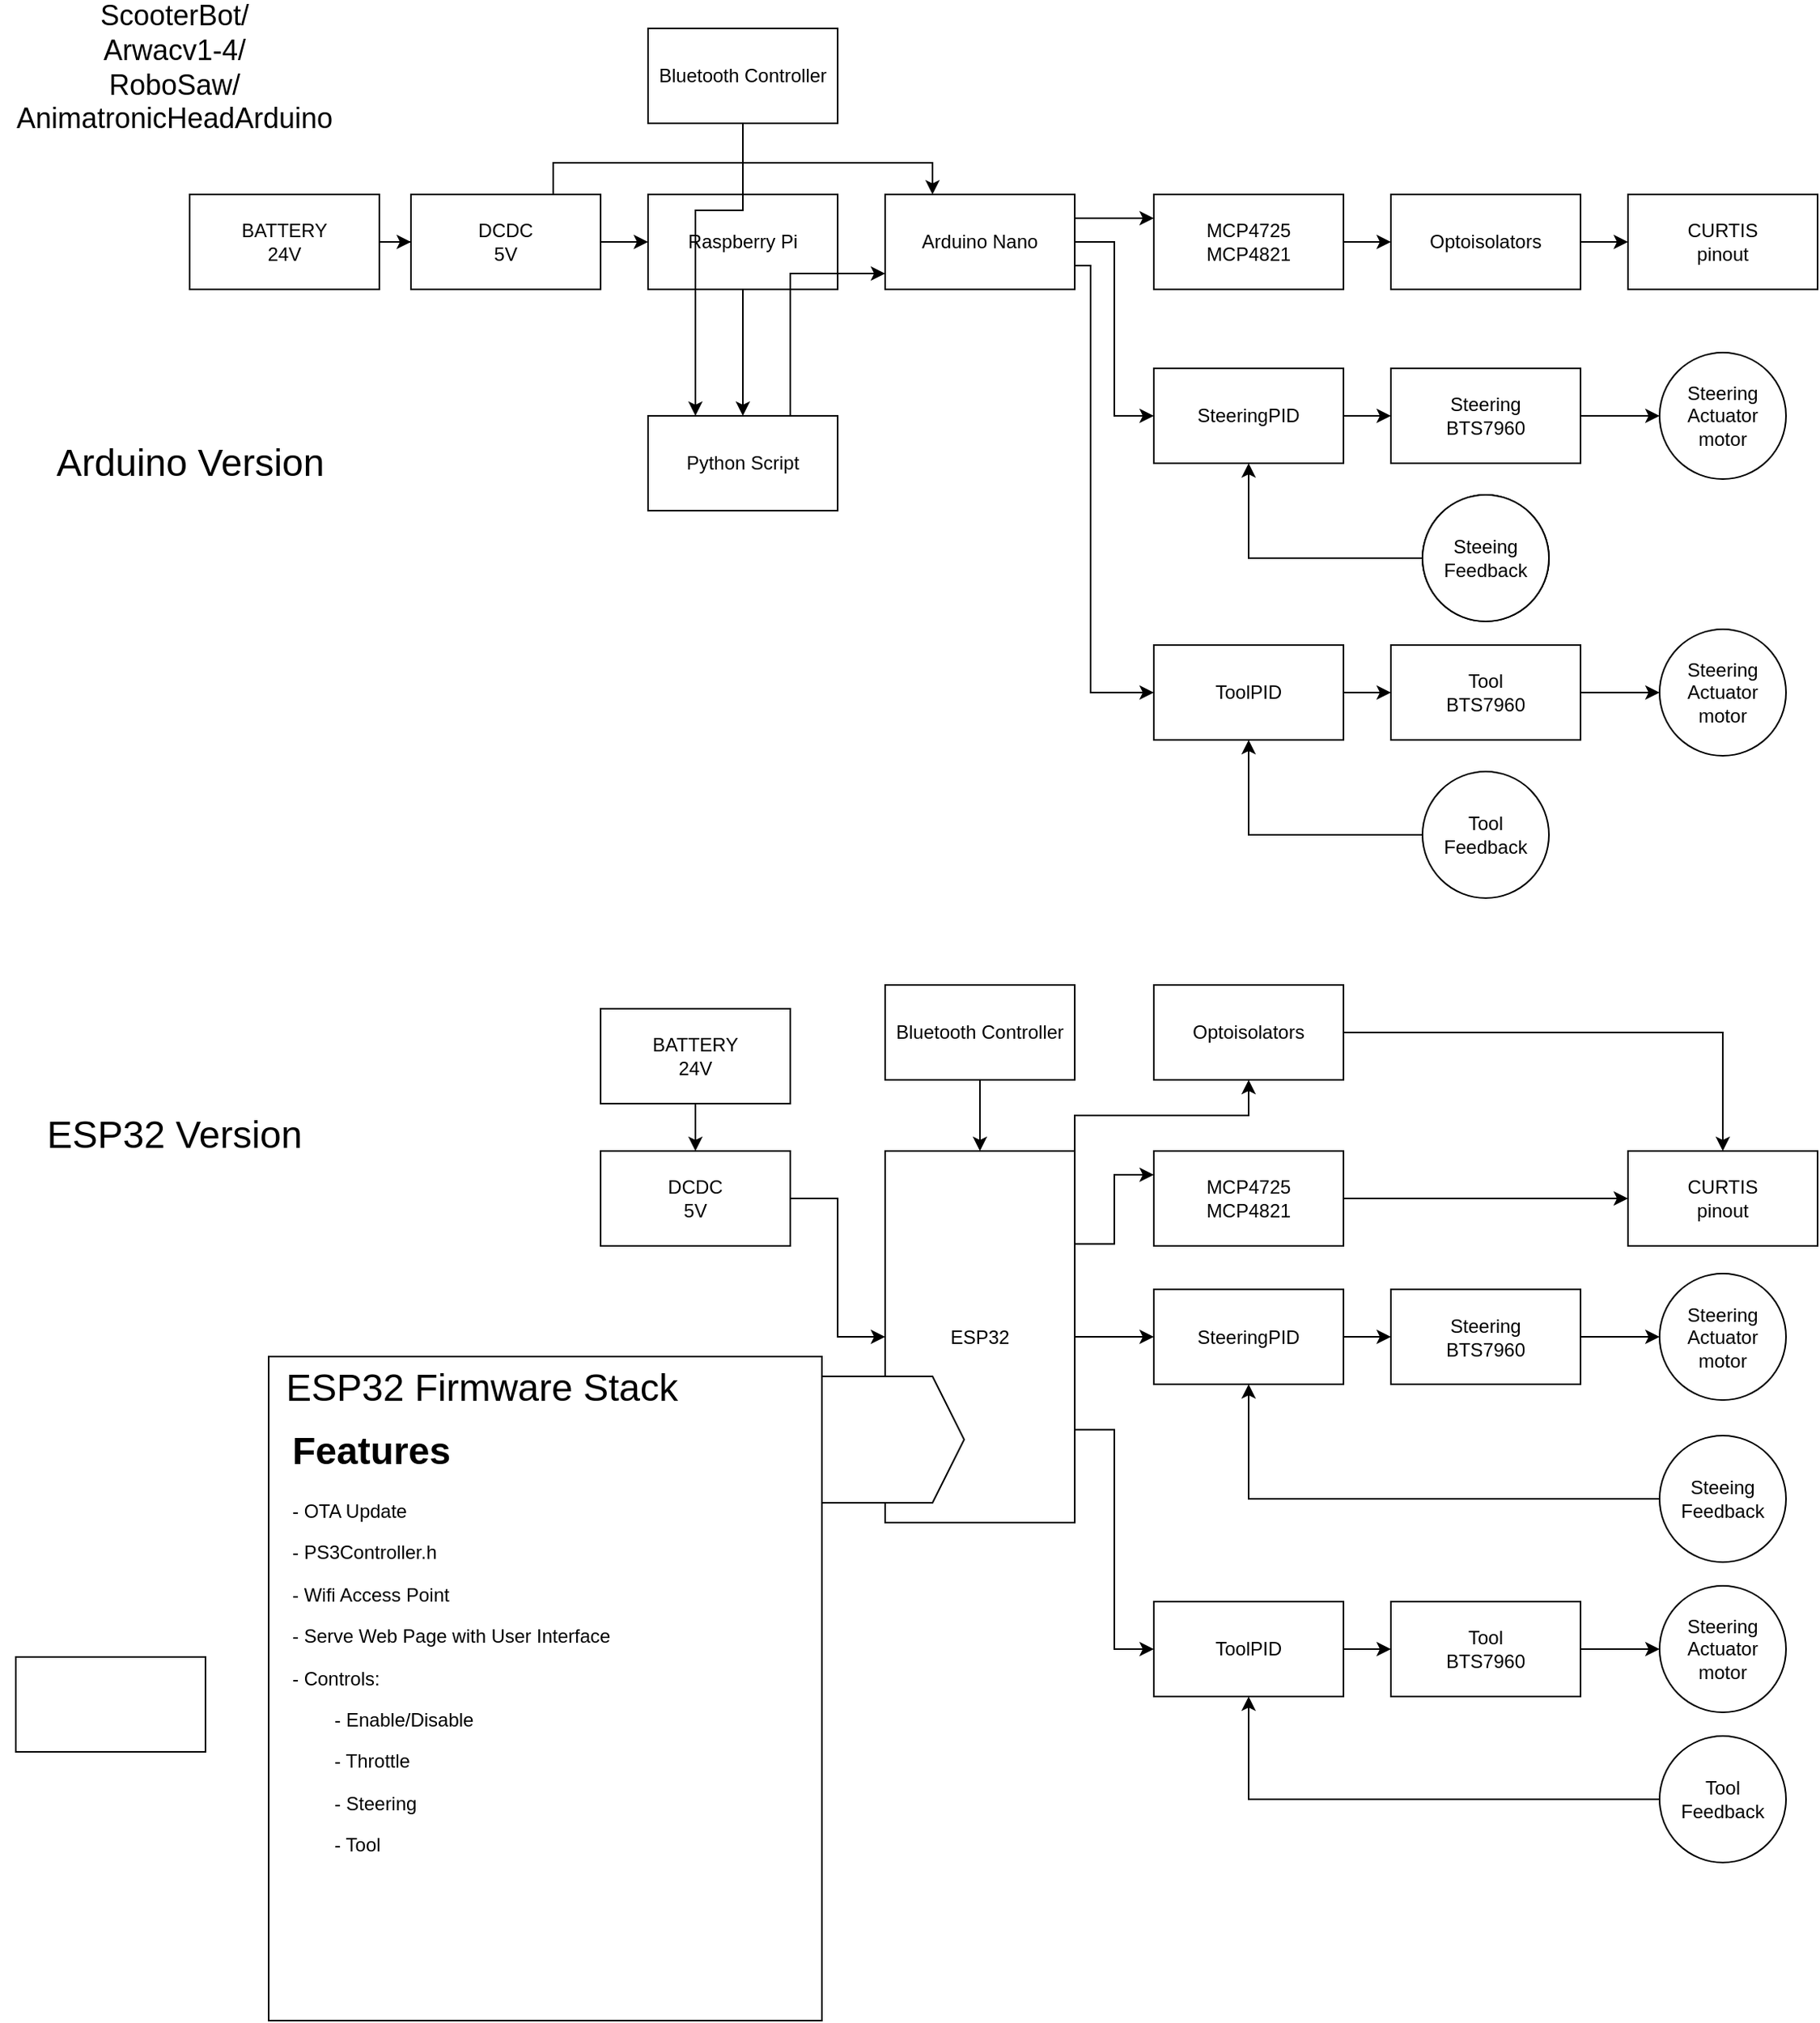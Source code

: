 <mxfile version="16.5.1" type="device"><diagram id="cDILfYpBFHD2wuZpUkf3" name="Page-1"><mxGraphModel dx="2664" dy="1442" grid="1" gridSize="10" guides="1" tooltips="1" connect="1" arrows="1" fold="1" page="1" pageScale="1" pageWidth="827" pageHeight="1169" math="0" shadow="0"><root><mxCell id="0"/><mxCell id="1" parent="0"/><mxCell id="ZS4Yr3b1sY5v8P41Pc4C-11" style="edgeStyle=orthogonalEdgeStyle;rounded=0;orthogonalLoop=1;jettySize=auto;html=1;exitX=1;exitY=0.25;exitDx=0;exitDy=0;entryX=0;entryY=0.25;entryDx=0;entryDy=0;" parent="1" source="ZS4Yr3b1sY5v8P41Pc4C-1" target="ZS4Yr3b1sY5v8P41Pc4C-9" edge="1"><mxGeometry relative="1" as="geometry"/></mxCell><mxCell id="ZS4Yr3b1sY5v8P41Pc4C-14" style="edgeStyle=orthogonalEdgeStyle;rounded=0;orthogonalLoop=1;jettySize=auto;html=1;exitX=1;exitY=0.5;exitDx=0;exitDy=0;entryX=0;entryY=0.5;entryDx=0;entryDy=0;" parent="1" source="ZS4Yr3b1sY5v8P41Pc4C-1" target="ZS4Yr3b1sY5v8P41Pc4C-4" edge="1"><mxGeometry relative="1" as="geometry"/></mxCell><mxCell id="ZS4Yr3b1sY5v8P41Pc4C-15" style="edgeStyle=orthogonalEdgeStyle;rounded=0;orthogonalLoop=1;jettySize=auto;html=1;exitX=1;exitY=0.75;exitDx=0;exitDy=0;entryX=0;entryY=0.5;entryDx=0;entryDy=0;" parent="1" source="ZS4Yr3b1sY5v8P41Pc4C-1" target="ZS4Yr3b1sY5v8P41Pc4C-7" edge="1"><mxGeometry relative="1" as="geometry"><Array as="points"><mxPoint x="-20" y="260"/><mxPoint x="-20" y="530"/></Array></mxGeometry></mxCell><mxCell id="ZS4Yr3b1sY5v8P41Pc4C-1" value="Arduino Nano" style="rounded=0;whiteSpace=wrap;html=1;" parent="1" vertex="1"><mxGeometry x="-150" y="215" width="120" height="60" as="geometry"/></mxCell><mxCell id="ZS4Yr3b1sY5v8P41Pc4C-18" style="edgeStyle=orthogonalEdgeStyle;rounded=0;orthogonalLoop=1;jettySize=auto;html=1;exitX=1;exitY=0.5;exitDx=0;exitDy=0;" parent="1" source="ZS4Yr3b1sY5v8P41Pc4C-2" target="ZS4Yr3b1sY5v8P41Pc4C-17" edge="1"><mxGeometry relative="1" as="geometry"/></mxCell><mxCell id="ZS4Yr3b1sY5v8P41Pc4C-2" value="Steering&lt;br&gt;BTS7960" style="rounded=0;whiteSpace=wrap;html=1;" parent="1" vertex="1"><mxGeometry x="170" y="325" width="120" height="60" as="geometry"/></mxCell><mxCell id="ZS4Yr3b1sY5v8P41Pc4C-23" style="edgeStyle=orthogonalEdgeStyle;rounded=0;orthogonalLoop=1;jettySize=auto;html=1;exitX=1;exitY=0.5;exitDx=0;exitDy=0;" parent="1" source="ZS4Yr3b1sY5v8P41Pc4C-3" target="ZS4Yr3b1sY5v8P41Pc4C-22" edge="1"><mxGeometry relative="1" as="geometry"/></mxCell><mxCell id="ZS4Yr3b1sY5v8P41Pc4C-3" value="Tool&lt;br&gt;BTS7960" style="rounded=0;whiteSpace=wrap;html=1;" parent="1" vertex="1"><mxGeometry x="170" y="500" width="120" height="60" as="geometry"/></mxCell><mxCell id="ZS4Yr3b1sY5v8P41Pc4C-16" style="edgeStyle=orthogonalEdgeStyle;rounded=0;orthogonalLoop=1;jettySize=auto;html=1;exitX=1;exitY=0.5;exitDx=0;exitDy=0;entryX=0;entryY=0.5;entryDx=0;entryDy=0;" parent="1" source="ZS4Yr3b1sY5v8P41Pc4C-4" target="ZS4Yr3b1sY5v8P41Pc4C-2" edge="1"><mxGeometry relative="1" as="geometry"/></mxCell><mxCell id="ZS4Yr3b1sY5v8P41Pc4C-4" value="SteeringPID" style="rounded=0;whiteSpace=wrap;html=1;" parent="1" vertex="1"><mxGeometry x="20" y="325" width="120" height="60" as="geometry"/></mxCell><mxCell id="ZS4Yr3b1sY5v8P41Pc4C-5" value="Steeing Feedback&lt;br&gt;" style="ellipse;whiteSpace=wrap;html=1;aspect=fixed;" parent="1" vertex="1"><mxGeometry x="190" y="405" width="80" height="80" as="geometry"/></mxCell><mxCell id="ZS4Yr3b1sY5v8P41Pc4C-19" style="edgeStyle=orthogonalEdgeStyle;rounded=0;orthogonalLoop=1;jettySize=auto;html=1;exitX=0;exitY=0.5;exitDx=0;exitDy=0;entryX=0.5;entryY=1;entryDx=0;entryDy=0;" parent="1" source="ZS4Yr3b1sY5v8P41Pc4C-6" target="ZS4Yr3b1sY5v8P41Pc4C-4" edge="1"><mxGeometry relative="1" as="geometry"/></mxCell><mxCell id="ZS4Yr3b1sY5v8P41Pc4C-6" value="Steeing Feedback&lt;br&gt;" style="ellipse;whiteSpace=wrap;html=1;aspect=fixed;" parent="1" vertex="1"><mxGeometry x="190" y="405" width="80" height="80" as="geometry"/></mxCell><mxCell id="ZS4Yr3b1sY5v8P41Pc4C-21" style="edgeStyle=orthogonalEdgeStyle;rounded=0;orthogonalLoop=1;jettySize=auto;html=1;exitX=1;exitY=0.5;exitDx=0;exitDy=0;entryX=0;entryY=0.5;entryDx=0;entryDy=0;" parent="1" source="ZS4Yr3b1sY5v8P41Pc4C-7" target="ZS4Yr3b1sY5v8P41Pc4C-3" edge="1"><mxGeometry relative="1" as="geometry"/></mxCell><mxCell id="ZS4Yr3b1sY5v8P41Pc4C-7" value="ToolPID" style="rounded=0;whiteSpace=wrap;html=1;" parent="1" vertex="1"><mxGeometry x="20" y="500" width="120" height="60" as="geometry"/></mxCell><mxCell id="ZS4Yr3b1sY5v8P41Pc4C-20" style="edgeStyle=orthogonalEdgeStyle;rounded=0;orthogonalLoop=1;jettySize=auto;html=1;exitX=0;exitY=0.5;exitDx=0;exitDy=0;entryX=0.5;entryY=1;entryDx=0;entryDy=0;" parent="1" source="ZS4Yr3b1sY5v8P41Pc4C-8" target="ZS4Yr3b1sY5v8P41Pc4C-7" edge="1"><mxGeometry relative="1" as="geometry"/></mxCell><mxCell id="ZS4Yr3b1sY5v8P41Pc4C-8" value="Tool Feedback" style="ellipse;whiteSpace=wrap;html=1;aspect=fixed;" parent="1" vertex="1"><mxGeometry x="190" y="580" width="80" height="80" as="geometry"/></mxCell><mxCell id="ZS4Yr3b1sY5v8P41Pc4C-12" style="edgeStyle=orthogonalEdgeStyle;rounded=0;orthogonalLoop=1;jettySize=auto;html=1;exitX=1;exitY=0.5;exitDx=0;exitDy=0;entryX=0;entryY=0.5;entryDx=0;entryDy=0;" parent="1" source="ZS4Yr3b1sY5v8P41Pc4C-9" target="ZS4Yr3b1sY5v8P41Pc4C-10" edge="1"><mxGeometry relative="1" as="geometry"/></mxCell><mxCell id="ZS4Yr3b1sY5v8P41Pc4C-9" value="MCP4725&lt;br&gt;MCP4821" style="rounded=0;whiteSpace=wrap;html=1;" parent="1" vertex="1"><mxGeometry x="20" y="215" width="120" height="60" as="geometry"/></mxCell><mxCell id="ZS4Yr3b1sY5v8P41Pc4C-24" style="edgeStyle=orthogonalEdgeStyle;rounded=0;orthogonalLoop=1;jettySize=auto;html=1;exitX=1;exitY=0.5;exitDx=0;exitDy=0;" parent="1" source="ZS4Yr3b1sY5v8P41Pc4C-10" target="ZS4Yr3b1sY5v8P41Pc4C-13" edge="1"><mxGeometry relative="1" as="geometry"/></mxCell><mxCell id="ZS4Yr3b1sY5v8P41Pc4C-10" value="Optoisolators" style="rounded=0;whiteSpace=wrap;html=1;" parent="1" vertex="1"><mxGeometry x="170" y="215" width="120" height="60" as="geometry"/></mxCell><mxCell id="ZS4Yr3b1sY5v8P41Pc4C-13" value="CURTIS&lt;br&gt;pinout" style="rounded=0;whiteSpace=wrap;html=1;" parent="1" vertex="1"><mxGeometry x="320" y="215" width="120" height="60" as="geometry"/></mxCell><mxCell id="ZS4Yr3b1sY5v8P41Pc4C-17" value="Steering&lt;br&gt;Actuator&lt;br&gt;motor" style="ellipse;whiteSpace=wrap;html=1;aspect=fixed;" parent="1" vertex="1"><mxGeometry x="340" y="315" width="80" height="80" as="geometry"/></mxCell><mxCell id="ZS4Yr3b1sY5v8P41Pc4C-22" value="Steering&lt;br&gt;Actuator&lt;br&gt;motor" style="ellipse;whiteSpace=wrap;html=1;aspect=fixed;" parent="1" vertex="1"><mxGeometry x="340" y="490" width="80" height="80" as="geometry"/></mxCell><mxCell id="ZS4Yr3b1sY5v8P41Pc4C-29" value="" style="edgeStyle=orthogonalEdgeStyle;rounded=0;orthogonalLoop=1;jettySize=auto;html=1;" parent="1" source="ZS4Yr3b1sY5v8P41Pc4C-25" target="ZS4Yr3b1sY5v8P41Pc4C-28" edge="1"><mxGeometry relative="1" as="geometry"/></mxCell><mxCell id="ZS4Yr3b1sY5v8P41Pc4C-25" value="Raspberry Pi" style="rounded=0;whiteSpace=wrap;html=1;" parent="1" vertex="1"><mxGeometry x="-300" y="215" width="120" height="60" as="geometry"/></mxCell><mxCell id="ZS4Yr3b1sY5v8P41Pc4C-35" style="edgeStyle=orthogonalEdgeStyle;rounded=0;orthogonalLoop=1;jettySize=auto;html=1;exitX=1;exitY=0.5;exitDx=0;exitDy=0;entryX=0;entryY=0.5;entryDx=0;entryDy=0;" parent="1" source="ZS4Yr3b1sY5v8P41Pc4C-26" target="ZS4Yr3b1sY5v8P41Pc4C-25" edge="1"><mxGeometry relative="1" as="geometry"/></mxCell><mxCell id="ZS4Yr3b1sY5v8P41Pc4C-36" style="edgeStyle=orthogonalEdgeStyle;rounded=0;orthogonalLoop=1;jettySize=auto;html=1;exitX=0.75;exitY=0;exitDx=0;exitDy=0;entryX=0.25;entryY=0;entryDx=0;entryDy=0;" parent="1" source="ZS4Yr3b1sY5v8P41Pc4C-26" target="ZS4Yr3b1sY5v8P41Pc4C-1" edge="1"><mxGeometry relative="1" as="geometry"/></mxCell><mxCell id="ZS4Yr3b1sY5v8P41Pc4C-26" value="DCDC&lt;br&gt;5V&lt;br&gt;" style="rounded=0;whiteSpace=wrap;html=1;" parent="1" vertex="1"><mxGeometry x="-450" y="215" width="120" height="60" as="geometry"/></mxCell><mxCell id="ZS4Yr3b1sY5v8P41Pc4C-34" style="edgeStyle=orthogonalEdgeStyle;rounded=0;orthogonalLoop=1;jettySize=auto;html=1;exitX=1;exitY=0.5;exitDx=0;exitDy=0;" parent="1" source="ZS4Yr3b1sY5v8P41Pc4C-27" target="ZS4Yr3b1sY5v8P41Pc4C-26" edge="1"><mxGeometry relative="1" as="geometry"/></mxCell><mxCell id="ZS4Yr3b1sY5v8P41Pc4C-27" value="BATTERY&lt;br&gt;24V" style="rounded=0;whiteSpace=wrap;html=1;" parent="1" vertex="1"><mxGeometry x="-590" y="215" width="120" height="60" as="geometry"/></mxCell><mxCell id="ZS4Yr3b1sY5v8P41Pc4C-30" style="edgeStyle=orthogonalEdgeStyle;rounded=0;orthogonalLoop=1;jettySize=auto;html=1;exitX=0.75;exitY=0;exitDx=0;exitDy=0;" parent="1" source="ZS4Yr3b1sY5v8P41Pc4C-28" edge="1"><mxGeometry relative="1" as="geometry"><mxPoint x="-150" y="265" as="targetPoint"/><Array as="points"><mxPoint x="-210" y="265"/><mxPoint x="-150" y="265"/></Array></mxGeometry></mxCell><mxCell id="ZS4Yr3b1sY5v8P41Pc4C-28" value="Python Script" style="rounded=0;whiteSpace=wrap;html=1;" parent="1" vertex="1"><mxGeometry x="-300" y="355" width="120" height="60" as="geometry"/></mxCell><mxCell id="ZS4Yr3b1sY5v8P41Pc4C-33" style="edgeStyle=orthogonalEdgeStyle;rounded=0;orthogonalLoop=1;jettySize=auto;html=1;exitX=0.5;exitY=1;exitDx=0;exitDy=0;entryX=0.25;entryY=0;entryDx=0;entryDy=0;" parent="1" source="ZS4Yr3b1sY5v8P41Pc4C-31" target="ZS4Yr3b1sY5v8P41Pc4C-28" edge="1"><mxGeometry relative="1" as="geometry"><Array as="points"><mxPoint x="-240" y="225"/><mxPoint x="-270" y="225"/></Array></mxGeometry></mxCell><mxCell id="ZS4Yr3b1sY5v8P41Pc4C-31" value="Bluetooth Controller" style="rounded=0;whiteSpace=wrap;html=1;" parent="1" vertex="1"><mxGeometry x="-300" y="110" width="120" height="60" as="geometry"/></mxCell><mxCell id="yRX6ZVYN-jwvLQXz7Bh--1" value="&lt;font style=&quot;font-size: 18px&quot;&gt;ScooterBot/&lt;br&gt;Arwacv1-4/&lt;br&gt;RoboSaw/&lt;br&gt;AnimatronicHeadArduino&lt;/font&gt;" style="text;html=1;resizable=0;autosize=1;align=center;verticalAlign=middle;points=[];fillColor=none;strokeColor=none;rounded=0;" parent="1" vertex="1"><mxGeometry x="-710" y="100" width="220" height="70" as="geometry"/></mxCell><mxCell id="yRX6ZVYN-jwvLQXz7Bh--3" value="&lt;font style=&quot;font-size: 24px&quot;&gt;Arduino Version&lt;/font&gt;" style="text;html=1;resizable=0;autosize=1;align=center;verticalAlign=middle;points=[];fillColor=none;strokeColor=none;rounded=0;fontSize=18;" parent="1" vertex="1"><mxGeometry x="-680" y="370" width="180" height="30" as="geometry"/></mxCell><mxCell id="yRX6ZVYN-jwvLQXz7Bh--4" value="&lt;font style=&quot;font-size: 24px&quot;&gt;ESP32 Version&lt;/font&gt;" style="text;html=1;resizable=0;autosize=1;align=center;verticalAlign=middle;points=[];fillColor=none;strokeColor=none;rounded=0;fontSize=18;" parent="1" vertex="1"><mxGeometry x="-690" y="795" width="180" height="30" as="geometry"/></mxCell><mxCell id="yRX6ZVYN-jwvLQXz7Bh--5" style="edgeStyle=orthogonalEdgeStyle;rounded=0;orthogonalLoop=1;jettySize=auto;html=1;exitX=1;exitY=0.25;exitDx=0;exitDy=0;entryX=0;entryY=0.25;entryDx=0;entryDy=0;" parent="1" source="yRX6ZVYN-jwvLQXz7Bh--8" target="yRX6ZVYN-jwvLQXz7Bh--23" edge="1"><mxGeometry relative="1" as="geometry"/></mxCell><mxCell id="yRX6ZVYN-jwvLQXz7Bh--6" style="edgeStyle=orthogonalEdgeStyle;rounded=0;orthogonalLoop=1;jettySize=auto;html=1;exitX=1;exitY=0.5;exitDx=0;exitDy=0;entryX=0;entryY=0.5;entryDx=0;entryDy=0;" parent="1" source="yRX6ZVYN-jwvLQXz7Bh--8" target="yRX6ZVYN-jwvLQXz7Bh--14" edge="1"><mxGeometry relative="1" as="geometry"/></mxCell><mxCell id="yRX6ZVYN-jwvLQXz7Bh--35" style="edgeStyle=orthogonalEdgeStyle;rounded=0;orthogonalLoop=1;jettySize=auto;html=1;exitX=1;exitY=0;exitDx=0;exitDy=0;fontSize=24;" parent="1" source="yRX6ZVYN-jwvLQXz7Bh--8" target="yRX6ZVYN-jwvLQXz7Bh--25" edge="1"><mxGeometry relative="1" as="geometry"/></mxCell><mxCell id="yRX6ZVYN-jwvLQXz7Bh--38" style="edgeStyle=orthogonalEdgeStyle;rounded=0;orthogonalLoop=1;jettySize=auto;html=1;exitX=1;exitY=0.75;exitDx=0;exitDy=0;entryX=0;entryY=0.5;entryDx=0;entryDy=0;fontSize=24;" parent="1" source="yRX6ZVYN-jwvLQXz7Bh--8" target="yRX6ZVYN-jwvLQXz7Bh--19" edge="1"><mxGeometry relative="1" as="geometry"/></mxCell><mxCell id="yRX6ZVYN-jwvLQXz7Bh--8" value="ESP32" style="rounded=0;whiteSpace=wrap;html=1;" parent="1" vertex="1"><mxGeometry x="-150" y="820" width="120" height="235" as="geometry"/></mxCell><mxCell id="yRX6ZVYN-jwvLQXz7Bh--9" style="edgeStyle=orthogonalEdgeStyle;rounded=0;orthogonalLoop=1;jettySize=auto;html=1;exitX=1;exitY=0.5;exitDx=0;exitDy=0;" parent="1" source="yRX6ZVYN-jwvLQXz7Bh--10" target="yRX6ZVYN-jwvLQXz7Bh--27" edge="1"><mxGeometry relative="1" as="geometry"/></mxCell><mxCell id="yRX6ZVYN-jwvLQXz7Bh--10" value="Steering&lt;br&gt;BTS7960" style="rounded=0;whiteSpace=wrap;html=1;" parent="1" vertex="1"><mxGeometry x="170" y="907.5" width="120" height="60" as="geometry"/></mxCell><mxCell id="yRX6ZVYN-jwvLQXz7Bh--11" style="edgeStyle=orthogonalEdgeStyle;rounded=0;orthogonalLoop=1;jettySize=auto;html=1;exitX=1;exitY=0.5;exitDx=0;exitDy=0;" parent="1" source="yRX6ZVYN-jwvLQXz7Bh--12" target="yRX6ZVYN-jwvLQXz7Bh--28" edge="1"><mxGeometry relative="1" as="geometry"/></mxCell><mxCell id="yRX6ZVYN-jwvLQXz7Bh--12" value="Tool&lt;br&gt;BTS7960" style="rounded=0;whiteSpace=wrap;html=1;" parent="1" vertex="1"><mxGeometry x="170" y="1105" width="120" height="60" as="geometry"/></mxCell><mxCell id="yRX6ZVYN-jwvLQXz7Bh--13" style="edgeStyle=orthogonalEdgeStyle;rounded=0;orthogonalLoop=1;jettySize=auto;html=1;exitX=1;exitY=0.5;exitDx=0;exitDy=0;entryX=0;entryY=0.5;entryDx=0;entryDy=0;" parent="1" source="yRX6ZVYN-jwvLQXz7Bh--14" target="yRX6ZVYN-jwvLQXz7Bh--10" edge="1"><mxGeometry relative="1" as="geometry"/></mxCell><mxCell id="yRX6ZVYN-jwvLQXz7Bh--14" value="SteeringPID" style="rounded=0;whiteSpace=wrap;html=1;" parent="1" vertex="1"><mxGeometry x="20" y="907.5" width="120" height="60" as="geometry"/></mxCell><mxCell id="yRX6ZVYN-jwvLQXz7Bh--16" style="edgeStyle=orthogonalEdgeStyle;rounded=0;orthogonalLoop=1;jettySize=auto;html=1;exitX=0;exitY=0.5;exitDx=0;exitDy=0;entryX=0.5;entryY=1;entryDx=0;entryDy=0;" parent="1" source="yRX6ZVYN-jwvLQXz7Bh--17" target="yRX6ZVYN-jwvLQXz7Bh--14" edge="1"><mxGeometry relative="1" as="geometry"/></mxCell><mxCell id="yRX6ZVYN-jwvLQXz7Bh--17" value="Steeing Feedback&lt;br&gt;" style="ellipse;whiteSpace=wrap;html=1;aspect=fixed;" parent="1" vertex="1"><mxGeometry x="340" y="1000" width="80" height="80" as="geometry"/></mxCell><mxCell id="yRX6ZVYN-jwvLQXz7Bh--18" style="edgeStyle=orthogonalEdgeStyle;rounded=0;orthogonalLoop=1;jettySize=auto;html=1;exitX=1;exitY=0.5;exitDx=0;exitDy=0;entryX=0;entryY=0.5;entryDx=0;entryDy=0;" parent="1" source="yRX6ZVYN-jwvLQXz7Bh--19" target="yRX6ZVYN-jwvLQXz7Bh--12" edge="1"><mxGeometry relative="1" as="geometry"/></mxCell><mxCell id="yRX6ZVYN-jwvLQXz7Bh--19" value="ToolPID" style="rounded=0;whiteSpace=wrap;html=1;" parent="1" vertex="1"><mxGeometry x="20" y="1105" width="120" height="60" as="geometry"/></mxCell><mxCell id="yRX6ZVYN-jwvLQXz7Bh--20" style="edgeStyle=orthogonalEdgeStyle;rounded=0;orthogonalLoop=1;jettySize=auto;html=1;exitX=0;exitY=0.5;exitDx=0;exitDy=0;entryX=0.5;entryY=1;entryDx=0;entryDy=0;" parent="1" source="yRX6ZVYN-jwvLQXz7Bh--21" target="yRX6ZVYN-jwvLQXz7Bh--19" edge="1"><mxGeometry relative="1" as="geometry"/></mxCell><mxCell id="yRX6ZVYN-jwvLQXz7Bh--21" value="Tool Feedback" style="ellipse;whiteSpace=wrap;html=1;aspect=fixed;" parent="1" vertex="1"><mxGeometry x="340" y="1190" width="80" height="80" as="geometry"/></mxCell><mxCell id="yRX6ZVYN-jwvLQXz7Bh--36" style="edgeStyle=orthogonalEdgeStyle;rounded=0;orthogonalLoop=1;jettySize=auto;html=1;exitX=1;exitY=0.5;exitDx=0;exitDy=0;entryX=0;entryY=0.5;entryDx=0;entryDy=0;fontSize=24;" parent="1" source="yRX6ZVYN-jwvLQXz7Bh--23" target="yRX6ZVYN-jwvLQXz7Bh--26" edge="1"><mxGeometry relative="1" as="geometry"/></mxCell><mxCell id="yRX6ZVYN-jwvLQXz7Bh--23" value="MCP4725&lt;br&gt;MCP4821" style="rounded=0;whiteSpace=wrap;html=1;" parent="1" vertex="1"><mxGeometry x="20" y="820" width="120" height="60" as="geometry"/></mxCell><mxCell id="yRX6ZVYN-jwvLQXz7Bh--24" style="edgeStyle=orthogonalEdgeStyle;rounded=0;orthogonalLoop=1;jettySize=auto;html=1;exitX=1;exitY=0.5;exitDx=0;exitDy=0;" parent="1" source="yRX6ZVYN-jwvLQXz7Bh--25" target="yRX6ZVYN-jwvLQXz7Bh--26" edge="1"><mxGeometry relative="1" as="geometry"/></mxCell><mxCell id="yRX6ZVYN-jwvLQXz7Bh--25" value="Optoisolators" style="rounded=0;whiteSpace=wrap;html=1;" parent="1" vertex="1"><mxGeometry x="20" y="715" width="120" height="60" as="geometry"/></mxCell><mxCell id="yRX6ZVYN-jwvLQXz7Bh--26" value="CURTIS&lt;br&gt;pinout" style="rounded=0;whiteSpace=wrap;html=1;" parent="1" vertex="1"><mxGeometry x="320" y="820" width="120" height="60" as="geometry"/></mxCell><mxCell id="yRX6ZVYN-jwvLQXz7Bh--27" value="Steering&lt;br&gt;Actuator&lt;br&gt;motor" style="ellipse;whiteSpace=wrap;html=1;aspect=fixed;" parent="1" vertex="1"><mxGeometry x="340" y="897.5" width="80" height="80" as="geometry"/></mxCell><mxCell id="yRX6ZVYN-jwvLQXz7Bh--28" value="Steering&lt;br&gt;Actuator&lt;br&gt;motor" style="ellipse;whiteSpace=wrap;html=1;aspect=fixed;" parent="1" vertex="1"><mxGeometry x="340" y="1095" width="80" height="80" as="geometry"/></mxCell><mxCell id="yRX6ZVYN-jwvLQXz7Bh--30" style="edgeStyle=orthogonalEdgeStyle;rounded=0;orthogonalLoop=1;jettySize=auto;html=1;exitX=0.5;exitY=1;exitDx=0;exitDy=0;fontSize=24;" parent="1" source="yRX6ZVYN-jwvLQXz7Bh--29" target="yRX6ZVYN-jwvLQXz7Bh--8" edge="1"><mxGeometry relative="1" as="geometry"/></mxCell><mxCell id="yRX6ZVYN-jwvLQXz7Bh--29" value="Bluetooth Controller" style="rounded=0;whiteSpace=wrap;html=1;" parent="1" vertex="1"><mxGeometry x="-150" y="715" width="120" height="60" as="geometry"/></mxCell><mxCell id="yRX6ZVYN-jwvLQXz7Bh--34" style="edgeStyle=orthogonalEdgeStyle;rounded=0;orthogonalLoop=1;jettySize=auto;html=1;exitX=1;exitY=0.5;exitDx=0;exitDy=0;fontSize=24;" parent="1" source="yRX6ZVYN-jwvLQXz7Bh--31" target="yRX6ZVYN-jwvLQXz7Bh--8" edge="1"><mxGeometry relative="1" as="geometry"/></mxCell><mxCell id="yRX6ZVYN-jwvLQXz7Bh--31" value="DCDC&lt;br&gt;5V&lt;br&gt;" style="rounded=0;whiteSpace=wrap;html=1;" parent="1" vertex="1"><mxGeometry x="-330" y="820" width="120" height="60" as="geometry"/></mxCell><mxCell id="yRX6ZVYN-jwvLQXz7Bh--32" style="edgeStyle=orthogonalEdgeStyle;rounded=0;orthogonalLoop=1;jettySize=auto;html=1;exitX=0.5;exitY=1;exitDx=0;exitDy=0;" parent="1" source="yRX6ZVYN-jwvLQXz7Bh--33" target="yRX6ZVYN-jwvLQXz7Bh--31" edge="1"><mxGeometry relative="1" as="geometry"/></mxCell><mxCell id="yRX6ZVYN-jwvLQXz7Bh--33" value="BATTERY&lt;br&gt;24V" style="rounded=0;whiteSpace=wrap;html=1;" parent="1" vertex="1"><mxGeometry x="-330" y="730" width="120" height="60" as="geometry"/></mxCell><mxCell id="yRX6ZVYN-jwvLQXz7Bh--42" value="" style="rounded=0;whiteSpace=wrap;html=1;fontSize=24;" parent="1" vertex="1"><mxGeometry x="-700" y="1140" width="120" height="60" as="geometry"/></mxCell><mxCell id="Hpx-CpSk3Adr7etHtjez-1" value="" style="shape=step;perimeter=stepPerimeter;whiteSpace=wrap;html=1;fixedSize=1;" vertex="1" parent="1"><mxGeometry x="-220" y="962.5" width="120" height="80" as="geometry"/></mxCell><mxCell id="Hpx-CpSk3Adr7etHtjez-2" value="" style="rounded=0;whiteSpace=wrap;html=1;" vertex="1" parent="1"><mxGeometry x="-540" y="950" width="350" height="420" as="geometry"/></mxCell><mxCell id="yRX6ZVYN-jwvLQXz7Bh--39" value="ESP32 Firmware Stack" style="text;html=1;strokeColor=none;fillColor=none;align=center;verticalAlign=middle;whiteSpace=wrap;rounded=0;fontSize=24;" parent="1" vertex="1"><mxGeometry x="-550" y="940" width="290" height="60" as="geometry"/></mxCell><mxCell id="Hpx-CpSk3Adr7etHtjez-3" value="&lt;h1&gt;Features&lt;/h1&gt;&lt;p&gt;- OTA Update&lt;/p&gt;&lt;p&gt;- PS3Controller.h&lt;/p&gt;&lt;p&gt;- Wifi Access Point&lt;/p&gt;&lt;p&gt;- Serve Web Page with User Interface&lt;/p&gt;&lt;p&gt;- Controls:&amp;nbsp;&lt;/p&gt;&lt;p&gt;&lt;span style=&quot;white-space: pre&quot;&gt;&#9;&lt;/span&gt;- Enable/Disable&lt;br&gt;&lt;/p&gt;&lt;p&gt;&lt;span style=&quot;white-space: pre&quot;&gt;&#9;&lt;/span&gt;- Throttle&lt;br&gt;&lt;/p&gt;&lt;p&gt;&lt;span style=&quot;white-space: pre&quot;&gt;&#9;&lt;/span&gt;- Steering&lt;br&gt;&lt;/p&gt;&lt;p&gt;&lt;span style=&quot;white-space: pre&quot;&gt;&#9;&lt;/span&gt;- Tool&lt;br&gt;&lt;/p&gt;&lt;p&gt;&lt;br&gt;&lt;/p&gt;" style="text;html=1;strokeColor=none;fillColor=none;spacing=5;spacingTop=-20;whiteSpace=wrap;overflow=hidden;rounded=0;" vertex="1" parent="1"><mxGeometry x="-530" y="990" width="260" height="320" as="geometry"/></mxCell></root></mxGraphModel></diagram></mxfile>